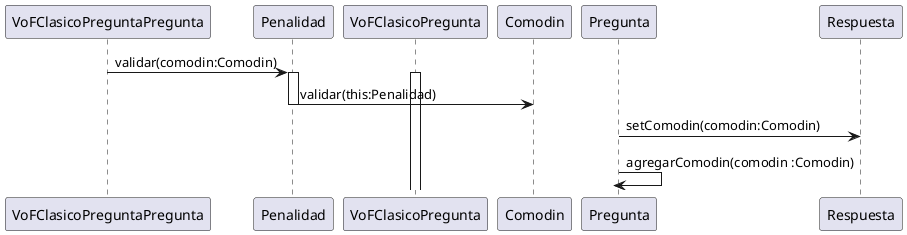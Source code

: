 @startuml

VoFClasicoPreguntaPregunta -> Penalidad:validar(comodin:Comodin)
activate VoFClasicoPregunta
activate Penalidad
Penalidad->Comodin:validar(this:Penalidad)
deactivate Penalidad
Pregunta ->Respuesta:setComodin(comodin:Comodin)
Pregunta ->Pregunta:agregarComodin(comodin :Comodin)
deactivate Pregunta


@enduml